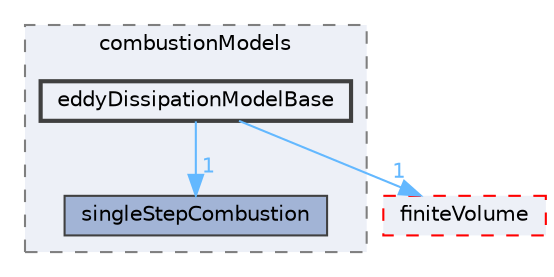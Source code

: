 digraph "src/combustionModels/eddyDissipationModelBase"
{
 // LATEX_PDF_SIZE
  bgcolor="transparent";
  edge [fontname=Helvetica,fontsize=10,labelfontname=Helvetica,labelfontsize=10];
  node [fontname=Helvetica,fontsize=10,shape=box,height=0.2,width=0.4];
  compound=true
  subgraph clusterdir_a28bb8a003fe9b05e061f79ecbbcb476 {
    graph [ bgcolor="#edf0f7", pencolor="grey50", label="combustionModels", fontname=Helvetica,fontsize=10 style="filled,dashed", URL="dir_a28bb8a003fe9b05e061f79ecbbcb476.html",tooltip=""]
  dir_67089bd647ef63ae09f43c52d62dbb27 [label="singleStepCombustion", fillcolor="#a2b4d6", color="grey25", style="filled", URL="dir_67089bd647ef63ae09f43c52d62dbb27.html",tooltip=""];
  dir_aa87515cc454361a491a90dadc832250 [label="eddyDissipationModelBase", fillcolor="#edf0f7", color="grey25", style="filled,bold", URL="dir_aa87515cc454361a491a90dadc832250.html",tooltip=""];
  }
  dir_9bd15774b555cf7259a6fa18f99fe99b [label="finiteVolume", fillcolor="#edf0f7", color="red", style="filled,dashed", URL="dir_9bd15774b555cf7259a6fa18f99fe99b.html",tooltip=""];
  dir_aa87515cc454361a491a90dadc832250->dir_67089bd647ef63ae09f43c52d62dbb27 [headlabel="1", labeldistance=1.5 headhref="dir_001102_003559.html" href="dir_001102_003559.html" color="steelblue1" fontcolor="steelblue1"];
  dir_aa87515cc454361a491a90dadc832250->dir_9bd15774b555cf7259a6fa18f99fe99b [headlabel="1", labeldistance=1.5 headhref="dir_001102_001387.html" href="dir_001102_001387.html" color="steelblue1" fontcolor="steelblue1"];
}
